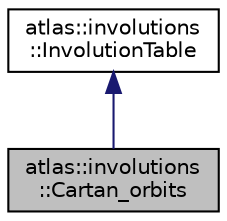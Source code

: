 digraph "atlas::involutions::Cartan_orbits"
{
  edge [fontname="Helvetica",fontsize="10",labelfontname="Helvetica",labelfontsize="10"];
  node [fontname="Helvetica",fontsize="10",shape=record];
  Node1 [label="atlas::involutions\l::Cartan_orbits",height=0.2,width=0.4,color="black", fillcolor="grey75", style="filled", fontcolor="black"];
  Node2 -> Node1 [dir="back",color="midnightblue",fontsize="10",style="solid",fontname="Helvetica"];
  Node2 [label="atlas::involutions\l::InvolutionTable",height=0.2,width=0.4,color="black", fillcolor="white", style="filled",URL="$classatlas_1_1involutions_1_1InvolutionTable.html"];
}
